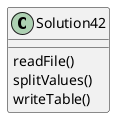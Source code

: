 @startuml
'https://plantuml.com/class-diagram



class Solution42 {

readFile()
splitValues()
writeTable()

}


@enduml